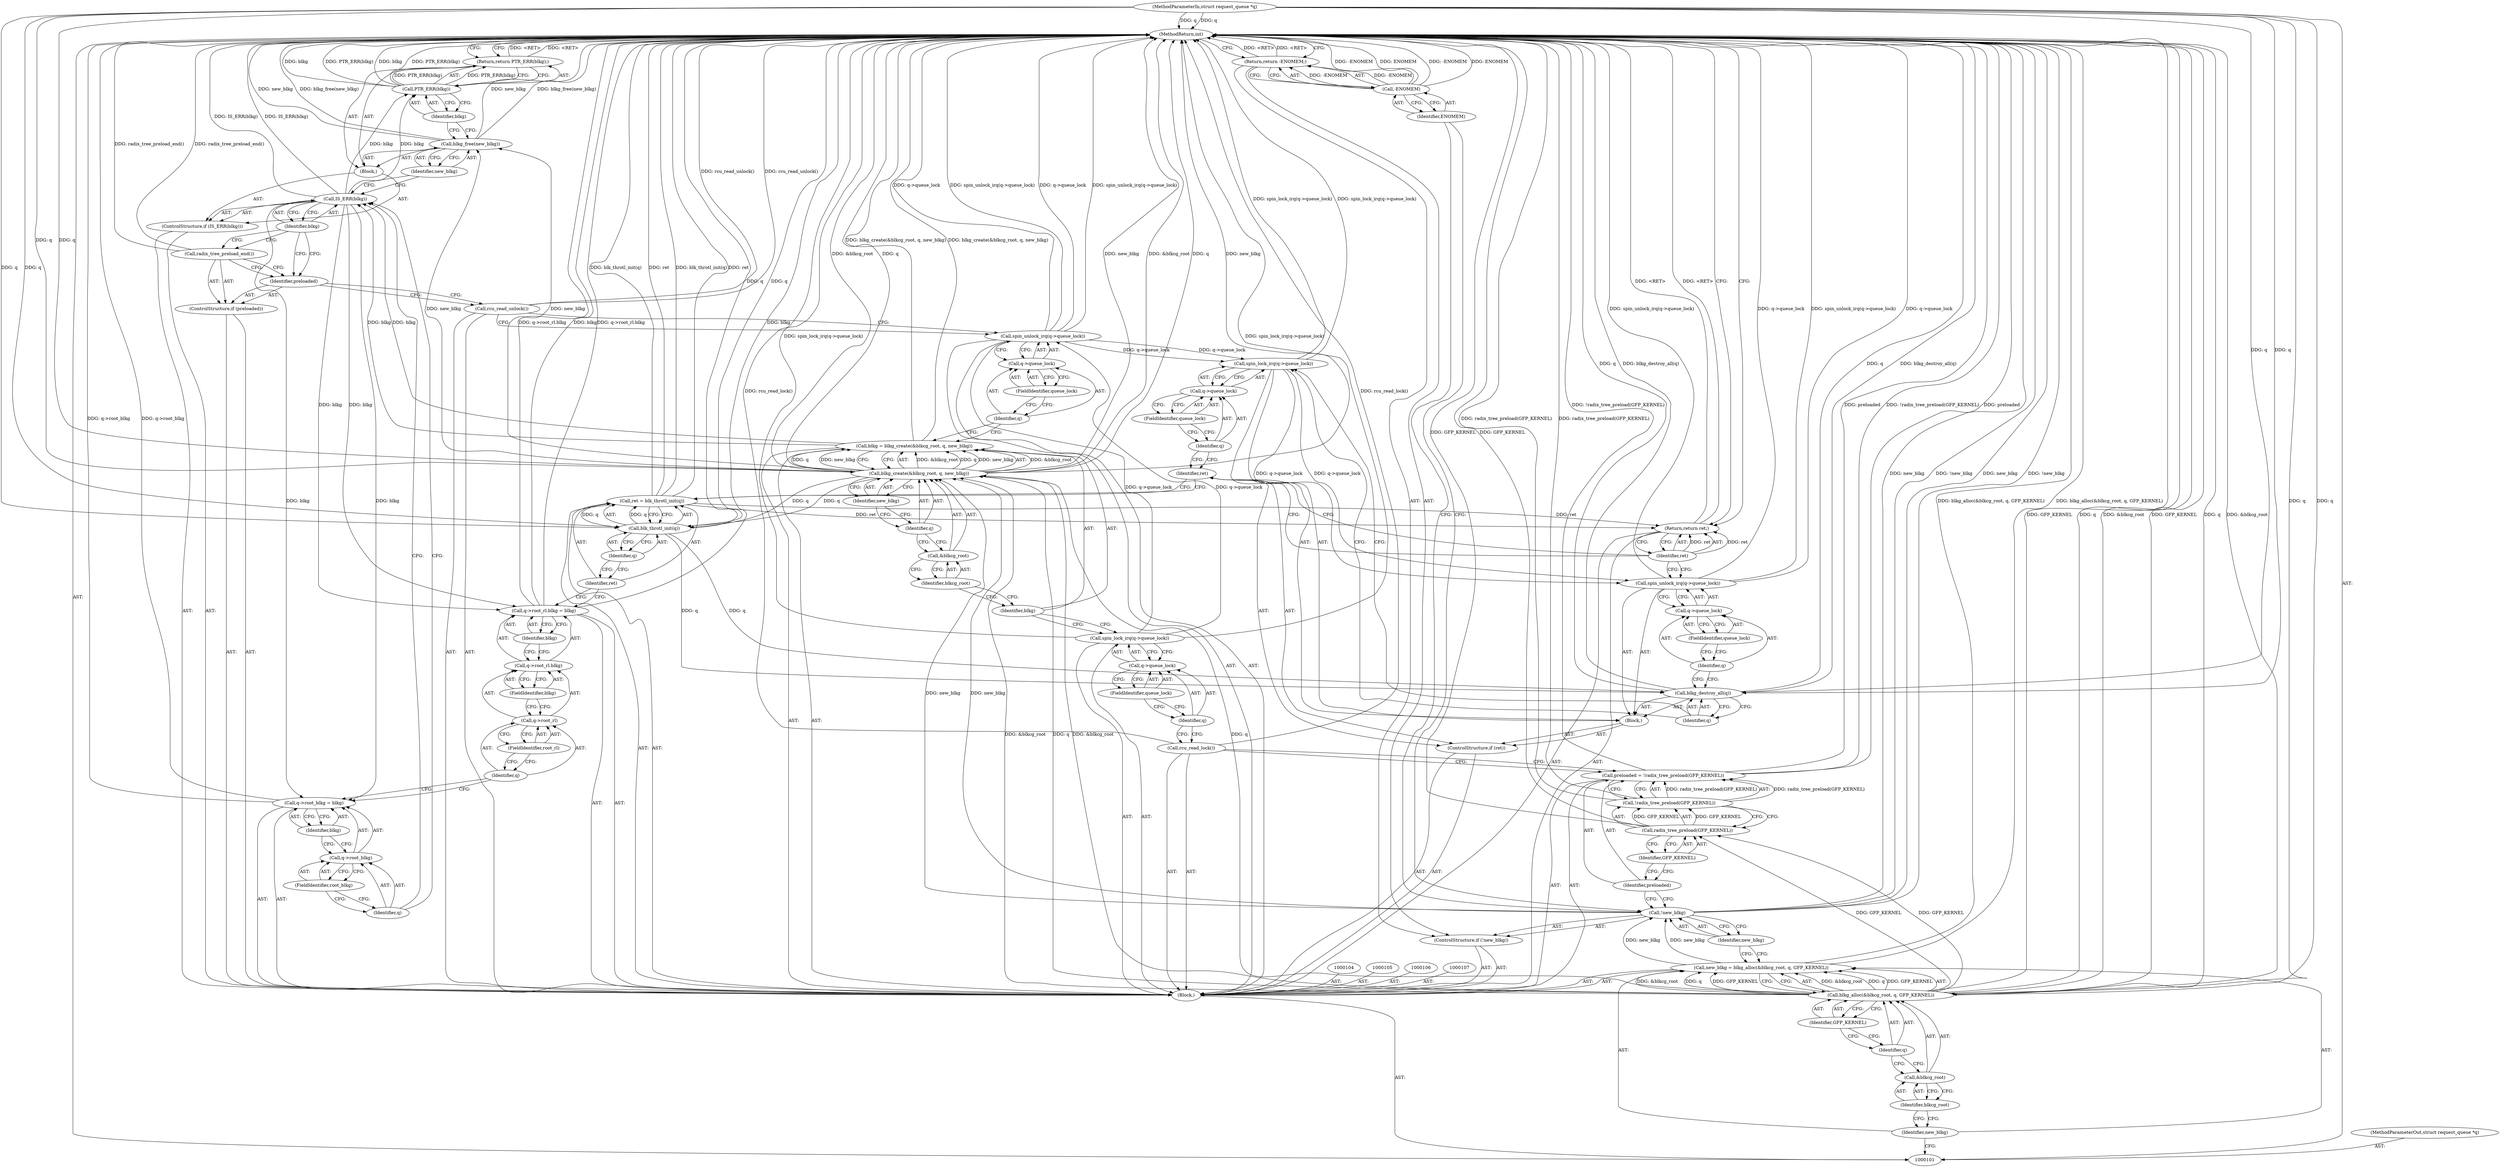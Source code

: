 digraph "1_linux_9b54d816e00425c3a517514e0d677bb3cec49258" {
"1000186" [label="(MethodReturn,int)"];
"1000102" [label="(MethodParameterIn,struct request_queue *q)"];
"1000274" [label="(MethodParameterOut,struct request_queue *q)"];
"1000121" [label="(Call,preloaded = !radix_tree_preload(GFP_KERNEL))"];
"1000122" [label="(Identifier,preloaded)"];
"1000123" [label="(Call,!radix_tree_preload(GFP_KERNEL))"];
"1000124" [label="(Call,radix_tree_preload(GFP_KERNEL))"];
"1000125" [label="(Identifier,GFP_KERNEL)"];
"1000126" [label="(Call,rcu_read_lock())"];
"1000127" [label="(Call,spin_lock_irq(q->queue_lock))"];
"1000128" [label="(Call,q->queue_lock)"];
"1000129" [label="(Identifier,q)"];
"1000130" [label="(FieldIdentifier,queue_lock)"];
"1000103" [label="(Block,)"];
"1000131" [label="(Call,blkg = blkg_create(&blkcg_root, q, new_blkg))"];
"1000132" [label="(Identifier,blkg)"];
"1000134" [label="(Call,&blkcg_root)"];
"1000135" [label="(Identifier,blkcg_root)"];
"1000136" [label="(Identifier,q)"];
"1000137" [label="(Identifier,new_blkg)"];
"1000133" [label="(Call,blkg_create(&blkcg_root, q, new_blkg))"];
"1000138" [label="(Call,spin_unlock_irq(q->queue_lock))"];
"1000139" [label="(Call,q->queue_lock)"];
"1000140" [label="(Identifier,q)"];
"1000141" [label="(FieldIdentifier,queue_lock)"];
"1000142" [label="(Call,rcu_read_unlock())"];
"1000143" [label="(ControlStructure,if (preloaded))"];
"1000144" [label="(Identifier,preloaded)"];
"1000145" [label="(Call,radix_tree_preload_end())"];
"1000146" [label="(ControlStructure,if (IS_ERR(blkg)))"];
"1000148" [label="(Identifier,blkg)"];
"1000149" [label="(Block,)"];
"1000147" [label="(Call,IS_ERR(blkg))"];
"1000151" [label="(Identifier,new_blkg)"];
"1000150" [label="(Call,blkg_free(new_blkg))"];
"1000153" [label="(Call,PTR_ERR(blkg))"];
"1000154" [label="(Identifier,blkg)"];
"1000152" [label="(Return,return PTR_ERR(blkg);)"];
"1000159" [label="(Identifier,blkg)"];
"1000155" [label="(Call,q->root_blkg = blkg)"];
"1000156" [label="(Call,q->root_blkg)"];
"1000157" [label="(Identifier,q)"];
"1000158" [label="(FieldIdentifier,root_blkg)"];
"1000165" [label="(FieldIdentifier,blkg)"];
"1000160" [label="(Call,q->root_rl.blkg = blkg)"];
"1000161" [label="(Call,q->root_rl.blkg)"];
"1000162" [label="(Call,q->root_rl)"];
"1000163" [label="(Identifier,q)"];
"1000166" [label="(Identifier,blkg)"];
"1000164" [label="(FieldIdentifier,root_rl)"];
"1000167" [label="(Call,ret = blk_throtl_init(q))"];
"1000168" [label="(Identifier,ret)"];
"1000170" [label="(Identifier,q)"];
"1000169" [label="(Call,blk_throtl_init(q))"];
"1000171" [label="(ControlStructure,if (ret))"];
"1000173" [label="(Block,)"];
"1000172" [label="(Identifier,ret)"];
"1000175" [label="(Call,q->queue_lock)"];
"1000176" [label="(Identifier,q)"];
"1000177" [label="(FieldIdentifier,queue_lock)"];
"1000174" [label="(Call,spin_lock_irq(q->queue_lock))"];
"1000179" [label="(Identifier,q)"];
"1000178" [label="(Call,blkg_destroy_all(q))"];
"1000181" [label="(Call,q->queue_lock)"];
"1000182" [label="(Identifier,q)"];
"1000180" [label="(Call,spin_unlock_irq(q->queue_lock))"];
"1000183" [label="(FieldIdentifier,queue_lock)"];
"1000184" [label="(Return,return ret;)"];
"1000185" [label="(Identifier,ret)"];
"1000108" [label="(Call,new_blkg = blkg_alloc(&blkcg_root, q, GFP_KERNEL))"];
"1000109" [label="(Identifier,new_blkg)"];
"1000110" [label="(Call,blkg_alloc(&blkcg_root, q, GFP_KERNEL))"];
"1000111" [label="(Call,&blkcg_root)"];
"1000112" [label="(Identifier,blkcg_root)"];
"1000113" [label="(Identifier,q)"];
"1000114" [label="(Identifier,GFP_KERNEL)"];
"1000115" [label="(ControlStructure,if (!new_blkg))"];
"1000116" [label="(Call,!new_blkg)"];
"1000117" [label="(Identifier,new_blkg)"];
"1000120" [label="(Identifier,ENOMEM)"];
"1000118" [label="(Return,return -ENOMEM;)"];
"1000119" [label="(Call,-ENOMEM)"];
"1000186" -> "1000101"  [label="AST: "];
"1000186" -> "1000118"  [label="CFG: "];
"1000186" -> "1000152"  [label="CFG: "];
"1000186" -> "1000184"  [label="CFG: "];
"1000184" -> "1000186"  [label="DDG: <RET>"];
"1000118" -> "1000186"  [label="DDG: <RET>"];
"1000142" -> "1000186"  [label="DDG: rcu_read_unlock()"];
"1000124" -> "1000186"  [label="DDG: GFP_KERNEL"];
"1000150" -> "1000186"  [label="DDG: new_blkg"];
"1000150" -> "1000186"  [label="DDG: blkg_free(new_blkg)"];
"1000167" -> "1000186"  [label="DDG: blk_throtl_init(q)"];
"1000167" -> "1000186"  [label="DDG: ret"];
"1000178" -> "1000186"  [label="DDG: q"];
"1000178" -> "1000186"  [label="DDG: blkg_destroy_all(q)"];
"1000160" -> "1000186"  [label="DDG: blkg"];
"1000160" -> "1000186"  [label="DDG: q->root_rl.blkg"];
"1000180" -> "1000186"  [label="DDG: q->queue_lock"];
"1000180" -> "1000186"  [label="DDG: spin_unlock_irq(q->queue_lock)"];
"1000153" -> "1000186"  [label="DDG: blkg"];
"1000153" -> "1000186"  [label="DDG: PTR_ERR(blkg)"];
"1000119" -> "1000186"  [label="DDG: -ENOMEM"];
"1000119" -> "1000186"  [label="DDG: ENOMEM"];
"1000116" -> "1000186"  [label="DDG: new_blkg"];
"1000116" -> "1000186"  [label="DDG: !new_blkg"];
"1000126" -> "1000186"  [label="DDG: rcu_read_lock()"];
"1000110" -> "1000186"  [label="DDG: GFP_KERNEL"];
"1000110" -> "1000186"  [label="DDG: q"];
"1000110" -> "1000186"  [label="DDG: &blkcg_root"];
"1000121" -> "1000186"  [label="DDG: !radix_tree_preload(GFP_KERNEL)"];
"1000121" -> "1000186"  [label="DDG: preloaded"];
"1000138" -> "1000186"  [label="DDG: q->queue_lock"];
"1000138" -> "1000186"  [label="DDG: spin_unlock_irq(q->queue_lock)"];
"1000133" -> "1000186"  [label="DDG: &blkcg_root"];
"1000133" -> "1000186"  [label="DDG: q"];
"1000133" -> "1000186"  [label="DDG: new_blkg"];
"1000127" -> "1000186"  [label="DDG: spin_lock_irq(q->queue_lock)"];
"1000131" -> "1000186"  [label="DDG: blkg_create(&blkcg_root, q, new_blkg)"];
"1000102" -> "1000186"  [label="DDG: q"];
"1000108" -> "1000186"  [label="DDG: blkg_alloc(&blkcg_root, q, GFP_KERNEL)"];
"1000145" -> "1000186"  [label="DDG: radix_tree_preload_end()"];
"1000169" -> "1000186"  [label="DDG: q"];
"1000155" -> "1000186"  [label="DDG: q->root_blkg"];
"1000147" -> "1000186"  [label="DDG: IS_ERR(blkg)"];
"1000174" -> "1000186"  [label="DDG: spin_lock_irq(q->queue_lock)"];
"1000123" -> "1000186"  [label="DDG: radix_tree_preload(GFP_KERNEL)"];
"1000152" -> "1000186"  [label="DDG: <RET>"];
"1000102" -> "1000101"  [label="AST: "];
"1000102" -> "1000186"  [label="DDG: q"];
"1000102" -> "1000110"  [label="DDG: q"];
"1000102" -> "1000133"  [label="DDG: q"];
"1000102" -> "1000169"  [label="DDG: q"];
"1000102" -> "1000178"  [label="DDG: q"];
"1000274" -> "1000101"  [label="AST: "];
"1000121" -> "1000103"  [label="AST: "];
"1000121" -> "1000123"  [label="CFG: "];
"1000122" -> "1000121"  [label="AST: "];
"1000123" -> "1000121"  [label="AST: "];
"1000126" -> "1000121"  [label="CFG: "];
"1000121" -> "1000186"  [label="DDG: !radix_tree_preload(GFP_KERNEL)"];
"1000121" -> "1000186"  [label="DDG: preloaded"];
"1000123" -> "1000121"  [label="DDG: radix_tree_preload(GFP_KERNEL)"];
"1000122" -> "1000121"  [label="AST: "];
"1000122" -> "1000116"  [label="CFG: "];
"1000125" -> "1000122"  [label="CFG: "];
"1000123" -> "1000121"  [label="AST: "];
"1000123" -> "1000124"  [label="CFG: "];
"1000124" -> "1000123"  [label="AST: "];
"1000121" -> "1000123"  [label="CFG: "];
"1000123" -> "1000186"  [label="DDG: radix_tree_preload(GFP_KERNEL)"];
"1000123" -> "1000121"  [label="DDG: radix_tree_preload(GFP_KERNEL)"];
"1000124" -> "1000123"  [label="DDG: GFP_KERNEL"];
"1000124" -> "1000123"  [label="AST: "];
"1000124" -> "1000125"  [label="CFG: "];
"1000125" -> "1000124"  [label="AST: "];
"1000123" -> "1000124"  [label="CFG: "];
"1000124" -> "1000186"  [label="DDG: GFP_KERNEL"];
"1000124" -> "1000123"  [label="DDG: GFP_KERNEL"];
"1000110" -> "1000124"  [label="DDG: GFP_KERNEL"];
"1000125" -> "1000124"  [label="AST: "];
"1000125" -> "1000122"  [label="CFG: "];
"1000124" -> "1000125"  [label="CFG: "];
"1000126" -> "1000103"  [label="AST: "];
"1000126" -> "1000121"  [label="CFG: "];
"1000129" -> "1000126"  [label="CFG: "];
"1000126" -> "1000186"  [label="DDG: rcu_read_lock()"];
"1000127" -> "1000103"  [label="AST: "];
"1000127" -> "1000128"  [label="CFG: "];
"1000128" -> "1000127"  [label="AST: "];
"1000132" -> "1000127"  [label="CFG: "];
"1000127" -> "1000186"  [label="DDG: spin_lock_irq(q->queue_lock)"];
"1000127" -> "1000138"  [label="DDG: q->queue_lock"];
"1000128" -> "1000127"  [label="AST: "];
"1000128" -> "1000130"  [label="CFG: "];
"1000129" -> "1000128"  [label="AST: "];
"1000130" -> "1000128"  [label="AST: "];
"1000127" -> "1000128"  [label="CFG: "];
"1000129" -> "1000128"  [label="AST: "];
"1000129" -> "1000126"  [label="CFG: "];
"1000130" -> "1000129"  [label="CFG: "];
"1000130" -> "1000128"  [label="AST: "];
"1000130" -> "1000129"  [label="CFG: "];
"1000128" -> "1000130"  [label="CFG: "];
"1000103" -> "1000101"  [label="AST: "];
"1000104" -> "1000103"  [label="AST: "];
"1000105" -> "1000103"  [label="AST: "];
"1000106" -> "1000103"  [label="AST: "];
"1000107" -> "1000103"  [label="AST: "];
"1000108" -> "1000103"  [label="AST: "];
"1000115" -> "1000103"  [label="AST: "];
"1000121" -> "1000103"  [label="AST: "];
"1000126" -> "1000103"  [label="AST: "];
"1000127" -> "1000103"  [label="AST: "];
"1000131" -> "1000103"  [label="AST: "];
"1000138" -> "1000103"  [label="AST: "];
"1000142" -> "1000103"  [label="AST: "];
"1000143" -> "1000103"  [label="AST: "];
"1000146" -> "1000103"  [label="AST: "];
"1000155" -> "1000103"  [label="AST: "];
"1000160" -> "1000103"  [label="AST: "];
"1000167" -> "1000103"  [label="AST: "];
"1000171" -> "1000103"  [label="AST: "];
"1000184" -> "1000103"  [label="AST: "];
"1000131" -> "1000103"  [label="AST: "];
"1000131" -> "1000133"  [label="CFG: "];
"1000132" -> "1000131"  [label="AST: "];
"1000133" -> "1000131"  [label="AST: "];
"1000140" -> "1000131"  [label="CFG: "];
"1000131" -> "1000186"  [label="DDG: blkg_create(&blkcg_root, q, new_blkg)"];
"1000133" -> "1000131"  [label="DDG: &blkcg_root"];
"1000133" -> "1000131"  [label="DDG: q"];
"1000133" -> "1000131"  [label="DDG: new_blkg"];
"1000131" -> "1000147"  [label="DDG: blkg"];
"1000132" -> "1000131"  [label="AST: "];
"1000132" -> "1000127"  [label="CFG: "];
"1000135" -> "1000132"  [label="CFG: "];
"1000134" -> "1000133"  [label="AST: "];
"1000134" -> "1000135"  [label="CFG: "];
"1000135" -> "1000134"  [label="AST: "];
"1000136" -> "1000134"  [label="CFG: "];
"1000135" -> "1000134"  [label="AST: "];
"1000135" -> "1000132"  [label="CFG: "];
"1000134" -> "1000135"  [label="CFG: "];
"1000136" -> "1000133"  [label="AST: "];
"1000136" -> "1000134"  [label="CFG: "];
"1000137" -> "1000136"  [label="CFG: "];
"1000137" -> "1000133"  [label="AST: "];
"1000137" -> "1000136"  [label="CFG: "];
"1000133" -> "1000137"  [label="CFG: "];
"1000133" -> "1000131"  [label="AST: "];
"1000133" -> "1000137"  [label="CFG: "];
"1000134" -> "1000133"  [label="AST: "];
"1000136" -> "1000133"  [label="AST: "];
"1000137" -> "1000133"  [label="AST: "];
"1000131" -> "1000133"  [label="CFG: "];
"1000133" -> "1000186"  [label="DDG: &blkcg_root"];
"1000133" -> "1000186"  [label="DDG: q"];
"1000133" -> "1000186"  [label="DDG: new_blkg"];
"1000133" -> "1000131"  [label="DDG: &blkcg_root"];
"1000133" -> "1000131"  [label="DDG: q"];
"1000133" -> "1000131"  [label="DDG: new_blkg"];
"1000110" -> "1000133"  [label="DDG: &blkcg_root"];
"1000110" -> "1000133"  [label="DDG: q"];
"1000102" -> "1000133"  [label="DDG: q"];
"1000116" -> "1000133"  [label="DDG: new_blkg"];
"1000133" -> "1000150"  [label="DDG: new_blkg"];
"1000133" -> "1000169"  [label="DDG: q"];
"1000138" -> "1000103"  [label="AST: "];
"1000138" -> "1000139"  [label="CFG: "];
"1000139" -> "1000138"  [label="AST: "];
"1000142" -> "1000138"  [label="CFG: "];
"1000138" -> "1000186"  [label="DDG: q->queue_lock"];
"1000138" -> "1000186"  [label="DDG: spin_unlock_irq(q->queue_lock)"];
"1000127" -> "1000138"  [label="DDG: q->queue_lock"];
"1000138" -> "1000174"  [label="DDG: q->queue_lock"];
"1000139" -> "1000138"  [label="AST: "];
"1000139" -> "1000141"  [label="CFG: "];
"1000140" -> "1000139"  [label="AST: "];
"1000141" -> "1000139"  [label="AST: "];
"1000138" -> "1000139"  [label="CFG: "];
"1000140" -> "1000139"  [label="AST: "];
"1000140" -> "1000131"  [label="CFG: "];
"1000141" -> "1000140"  [label="CFG: "];
"1000141" -> "1000139"  [label="AST: "];
"1000141" -> "1000140"  [label="CFG: "];
"1000139" -> "1000141"  [label="CFG: "];
"1000142" -> "1000103"  [label="AST: "];
"1000142" -> "1000138"  [label="CFG: "];
"1000144" -> "1000142"  [label="CFG: "];
"1000142" -> "1000186"  [label="DDG: rcu_read_unlock()"];
"1000143" -> "1000103"  [label="AST: "];
"1000144" -> "1000143"  [label="AST: "];
"1000145" -> "1000143"  [label="AST: "];
"1000144" -> "1000143"  [label="AST: "];
"1000144" -> "1000142"  [label="CFG: "];
"1000145" -> "1000144"  [label="CFG: "];
"1000148" -> "1000144"  [label="CFG: "];
"1000145" -> "1000143"  [label="AST: "];
"1000145" -> "1000144"  [label="CFG: "];
"1000148" -> "1000145"  [label="CFG: "];
"1000145" -> "1000186"  [label="DDG: radix_tree_preload_end()"];
"1000146" -> "1000103"  [label="AST: "];
"1000147" -> "1000146"  [label="AST: "];
"1000149" -> "1000146"  [label="AST: "];
"1000148" -> "1000147"  [label="AST: "];
"1000148" -> "1000145"  [label="CFG: "];
"1000148" -> "1000144"  [label="CFG: "];
"1000147" -> "1000148"  [label="CFG: "];
"1000149" -> "1000146"  [label="AST: "];
"1000150" -> "1000149"  [label="AST: "];
"1000152" -> "1000149"  [label="AST: "];
"1000147" -> "1000146"  [label="AST: "];
"1000147" -> "1000148"  [label="CFG: "];
"1000148" -> "1000147"  [label="AST: "];
"1000151" -> "1000147"  [label="CFG: "];
"1000157" -> "1000147"  [label="CFG: "];
"1000147" -> "1000186"  [label="DDG: IS_ERR(blkg)"];
"1000131" -> "1000147"  [label="DDG: blkg"];
"1000147" -> "1000153"  [label="DDG: blkg"];
"1000147" -> "1000155"  [label="DDG: blkg"];
"1000147" -> "1000160"  [label="DDG: blkg"];
"1000151" -> "1000150"  [label="AST: "];
"1000151" -> "1000147"  [label="CFG: "];
"1000150" -> "1000151"  [label="CFG: "];
"1000150" -> "1000149"  [label="AST: "];
"1000150" -> "1000151"  [label="CFG: "];
"1000151" -> "1000150"  [label="AST: "];
"1000154" -> "1000150"  [label="CFG: "];
"1000150" -> "1000186"  [label="DDG: new_blkg"];
"1000150" -> "1000186"  [label="DDG: blkg_free(new_blkg)"];
"1000133" -> "1000150"  [label="DDG: new_blkg"];
"1000153" -> "1000152"  [label="AST: "];
"1000153" -> "1000154"  [label="CFG: "];
"1000154" -> "1000153"  [label="AST: "];
"1000152" -> "1000153"  [label="CFG: "];
"1000153" -> "1000186"  [label="DDG: blkg"];
"1000153" -> "1000186"  [label="DDG: PTR_ERR(blkg)"];
"1000153" -> "1000152"  [label="DDG: PTR_ERR(blkg)"];
"1000147" -> "1000153"  [label="DDG: blkg"];
"1000154" -> "1000153"  [label="AST: "];
"1000154" -> "1000150"  [label="CFG: "];
"1000153" -> "1000154"  [label="CFG: "];
"1000152" -> "1000149"  [label="AST: "];
"1000152" -> "1000153"  [label="CFG: "];
"1000153" -> "1000152"  [label="AST: "];
"1000186" -> "1000152"  [label="CFG: "];
"1000152" -> "1000186"  [label="DDG: <RET>"];
"1000153" -> "1000152"  [label="DDG: PTR_ERR(blkg)"];
"1000159" -> "1000155"  [label="AST: "];
"1000159" -> "1000156"  [label="CFG: "];
"1000155" -> "1000159"  [label="CFG: "];
"1000155" -> "1000103"  [label="AST: "];
"1000155" -> "1000159"  [label="CFG: "];
"1000156" -> "1000155"  [label="AST: "];
"1000159" -> "1000155"  [label="AST: "];
"1000163" -> "1000155"  [label="CFG: "];
"1000155" -> "1000186"  [label="DDG: q->root_blkg"];
"1000147" -> "1000155"  [label="DDG: blkg"];
"1000156" -> "1000155"  [label="AST: "];
"1000156" -> "1000158"  [label="CFG: "];
"1000157" -> "1000156"  [label="AST: "];
"1000158" -> "1000156"  [label="AST: "];
"1000159" -> "1000156"  [label="CFG: "];
"1000157" -> "1000156"  [label="AST: "];
"1000157" -> "1000147"  [label="CFG: "];
"1000158" -> "1000157"  [label="CFG: "];
"1000158" -> "1000156"  [label="AST: "];
"1000158" -> "1000157"  [label="CFG: "];
"1000156" -> "1000158"  [label="CFG: "];
"1000165" -> "1000161"  [label="AST: "];
"1000165" -> "1000162"  [label="CFG: "];
"1000161" -> "1000165"  [label="CFG: "];
"1000160" -> "1000103"  [label="AST: "];
"1000160" -> "1000166"  [label="CFG: "];
"1000161" -> "1000160"  [label="AST: "];
"1000166" -> "1000160"  [label="AST: "];
"1000168" -> "1000160"  [label="CFG: "];
"1000160" -> "1000186"  [label="DDG: blkg"];
"1000160" -> "1000186"  [label="DDG: q->root_rl.blkg"];
"1000147" -> "1000160"  [label="DDG: blkg"];
"1000161" -> "1000160"  [label="AST: "];
"1000161" -> "1000165"  [label="CFG: "];
"1000162" -> "1000161"  [label="AST: "];
"1000165" -> "1000161"  [label="AST: "];
"1000166" -> "1000161"  [label="CFG: "];
"1000162" -> "1000161"  [label="AST: "];
"1000162" -> "1000164"  [label="CFG: "];
"1000163" -> "1000162"  [label="AST: "];
"1000164" -> "1000162"  [label="AST: "];
"1000165" -> "1000162"  [label="CFG: "];
"1000163" -> "1000162"  [label="AST: "];
"1000163" -> "1000155"  [label="CFG: "];
"1000164" -> "1000163"  [label="CFG: "];
"1000166" -> "1000160"  [label="AST: "];
"1000166" -> "1000161"  [label="CFG: "];
"1000160" -> "1000166"  [label="CFG: "];
"1000164" -> "1000162"  [label="AST: "];
"1000164" -> "1000163"  [label="CFG: "];
"1000162" -> "1000164"  [label="CFG: "];
"1000167" -> "1000103"  [label="AST: "];
"1000167" -> "1000169"  [label="CFG: "];
"1000168" -> "1000167"  [label="AST: "];
"1000169" -> "1000167"  [label="AST: "];
"1000172" -> "1000167"  [label="CFG: "];
"1000167" -> "1000186"  [label="DDG: blk_throtl_init(q)"];
"1000167" -> "1000186"  [label="DDG: ret"];
"1000169" -> "1000167"  [label="DDG: q"];
"1000167" -> "1000184"  [label="DDG: ret"];
"1000168" -> "1000167"  [label="AST: "];
"1000168" -> "1000160"  [label="CFG: "];
"1000170" -> "1000168"  [label="CFG: "];
"1000170" -> "1000169"  [label="AST: "];
"1000170" -> "1000168"  [label="CFG: "];
"1000169" -> "1000170"  [label="CFG: "];
"1000169" -> "1000167"  [label="AST: "];
"1000169" -> "1000170"  [label="CFG: "];
"1000170" -> "1000169"  [label="AST: "];
"1000167" -> "1000169"  [label="CFG: "];
"1000169" -> "1000186"  [label="DDG: q"];
"1000169" -> "1000167"  [label="DDG: q"];
"1000133" -> "1000169"  [label="DDG: q"];
"1000102" -> "1000169"  [label="DDG: q"];
"1000169" -> "1000178"  [label="DDG: q"];
"1000171" -> "1000103"  [label="AST: "];
"1000172" -> "1000171"  [label="AST: "];
"1000173" -> "1000171"  [label="AST: "];
"1000173" -> "1000171"  [label="AST: "];
"1000174" -> "1000173"  [label="AST: "];
"1000178" -> "1000173"  [label="AST: "];
"1000180" -> "1000173"  [label="AST: "];
"1000172" -> "1000171"  [label="AST: "];
"1000172" -> "1000167"  [label="CFG: "];
"1000176" -> "1000172"  [label="CFG: "];
"1000185" -> "1000172"  [label="CFG: "];
"1000175" -> "1000174"  [label="AST: "];
"1000175" -> "1000177"  [label="CFG: "];
"1000176" -> "1000175"  [label="AST: "];
"1000177" -> "1000175"  [label="AST: "];
"1000174" -> "1000175"  [label="CFG: "];
"1000176" -> "1000175"  [label="AST: "];
"1000176" -> "1000172"  [label="CFG: "];
"1000177" -> "1000176"  [label="CFG: "];
"1000177" -> "1000175"  [label="AST: "];
"1000177" -> "1000176"  [label="CFG: "];
"1000175" -> "1000177"  [label="CFG: "];
"1000174" -> "1000173"  [label="AST: "];
"1000174" -> "1000175"  [label="CFG: "];
"1000175" -> "1000174"  [label="AST: "];
"1000179" -> "1000174"  [label="CFG: "];
"1000174" -> "1000186"  [label="DDG: spin_lock_irq(q->queue_lock)"];
"1000138" -> "1000174"  [label="DDG: q->queue_lock"];
"1000174" -> "1000180"  [label="DDG: q->queue_lock"];
"1000179" -> "1000178"  [label="AST: "];
"1000179" -> "1000174"  [label="CFG: "];
"1000178" -> "1000179"  [label="CFG: "];
"1000178" -> "1000173"  [label="AST: "];
"1000178" -> "1000179"  [label="CFG: "];
"1000179" -> "1000178"  [label="AST: "];
"1000182" -> "1000178"  [label="CFG: "];
"1000178" -> "1000186"  [label="DDG: q"];
"1000178" -> "1000186"  [label="DDG: blkg_destroy_all(q)"];
"1000169" -> "1000178"  [label="DDG: q"];
"1000102" -> "1000178"  [label="DDG: q"];
"1000181" -> "1000180"  [label="AST: "];
"1000181" -> "1000183"  [label="CFG: "];
"1000182" -> "1000181"  [label="AST: "];
"1000183" -> "1000181"  [label="AST: "];
"1000180" -> "1000181"  [label="CFG: "];
"1000182" -> "1000181"  [label="AST: "];
"1000182" -> "1000178"  [label="CFG: "];
"1000183" -> "1000182"  [label="CFG: "];
"1000180" -> "1000173"  [label="AST: "];
"1000180" -> "1000181"  [label="CFG: "];
"1000181" -> "1000180"  [label="AST: "];
"1000185" -> "1000180"  [label="CFG: "];
"1000180" -> "1000186"  [label="DDG: q->queue_lock"];
"1000180" -> "1000186"  [label="DDG: spin_unlock_irq(q->queue_lock)"];
"1000174" -> "1000180"  [label="DDG: q->queue_lock"];
"1000183" -> "1000181"  [label="AST: "];
"1000183" -> "1000182"  [label="CFG: "];
"1000181" -> "1000183"  [label="CFG: "];
"1000184" -> "1000103"  [label="AST: "];
"1000184" -> "1000185"  [label="CFG: "];
"1000185" -> "1000184"  [label="AST: "];
"1000186" -> "1000184"  [label="CFG: "];
"1000184" -> "1000186"  [label="DDG: <RET>"];
"1000185" -> "1000184"  [label="DDG: ret"];
"1000167" -> "1000184"  [label="DDG: ret"];
"1000185" -> "1000184"  [label="AST: "];
"1000185" -> "1000180"  [label="CFG: "];
"1000185" -> "1000172"  [label="CFG: "];
"1000184" -> "1000185"  [label="CFG: "];
"1000185" -> "1000184"  [label="DDG: ret"];
"1000108" -> "1000103"  [label="AST: "];
"1000108" -> "1000110"  [label="CFG: "];
"1000109" -> "1000108"  [label="AST: "];
"1000110" -> "1000108"  [label="AST: "];
"1000117" -> "1000108"  [label="CFG: "];
"1000108" -> "1000186"  [label="DDG: blkg_alloc(&blkcg_root, q, GFP_KERNEL)"];
"1000110" -> "1000108"  [label="DDG: &blkcg_root"];
"1000110" -> "1000108"  [label="DDG: q"];
"1000110" -> "1000108"  [label="DDG: GFP_KERNEL"];
"1000108" -> "1000116"  [label="DDG: new_blkg"];
"1000109" -> "1000108"  [label="AST: "];
"1000109" -> "1000101"  [label="CFG: "];
"1000112" -> "1000109"  [label="CFG: "];
"1000110" -> "1000108"  [label="AST: "];
"1000110" -> "1000114"  [label="CFG: "];
"1000111" -> "1000110"  [label="AST: "];
"1000113" -> "1000110"  [label="AST: "];
"1000114" -> "1000110"  [label="AST: "];
"1000108" -> "1000110"  [label="CFG: "];
"1000110" -> "1000186"  [label="DDG: GFP_KERNEL"];
"1000110" -> "1000186"  [label="DDG: q"];
"1000110" -> "1000186"  [label="DDG: &blkcg_root"];
"1000110" -> "1000108"  [label="DDG: &blkcg_root"];
"1000110" -> "1000108"  [label="DDG: q"];
"1000110" -> "1000108"  [label="DDG: GFP_KERNEL"];
"1000102" -> "1000110"  [label="DDG: q"];
"1000110" -> "1000124"  [label="DDG: GFP_KERNEL"];
"1000110" -> "1000133"  [label="DDG: &blkcg_root"];
"1000110" -> "1000133"  [label="DDG: q"];
"1000111" -> "1000110"  [label="AST: "];
"1000111" -> "1000112"  [label="CFG: "];
"1000112" -> "1000111"  [label="AST: "];
"1000113" -> "1000111"  [label="CFG: "];
"1000112" -> "1000111"  [label="AST: "];
"1000112" -> "1000109"  [label="CFG: "];
"1000111" -> "1000112"  [label="CFG: "];
"1000113" -> "1000110"  [label="AST: "];
"1000113" -> "1000111"  [label="CFG: "];
"1000114" -> "1000113"  [label="CFG: "];
"1000114" -> "1000110"  [label="AST: "];
"1000114" -> "1000113"  [label="CFG: "];
"1000110" -> "1000114"  [label="CFG: "];
"1000115" -> "1000103"  [label="AST: "];
"1000116" -> "1000115"  [label="AST: "];
"1000118" -> "1000115"  [label="AST: "];
"1000116" -> "1000115"  [label="AST: "];
"1000116" -> "1000117"  [label="CFG: "];
"1000117" -> "1000116"  [label="AST: "];
"1000120" -> "1000116"  [label="CFG: "];
"1000122" -> "1000116"  [label="CFG: "];
"1000116" -> "1000186"  [label="DDG: new_blkg"];
"1000116" -> "1000186"  [label="DDG: !new_blkg"];
"1000108" -> "1000116"  [label="DDG: new_blkg"];
"1000116" -> "1000133"  [label="DDG: new_blkg"];
"1000117" -> "1000116"  [label="AST: "];
"1000117" -> "1000108"  [label="CFG: "];
"1000116" -> "1000117"  [label="CFG: "];
"1000120" -> "1000119"  [label="AST: "];
"1000120" -> "1000116"  [label="CFG: "];
"1000119" -> "1000120"  [label="CFG: "];
"1000118" -> "1000115"  [label="AST: "];
"1000118" -> "1000119"  [label="CFG: "];
"1000119" -> "1000118"  [label="AST: "];
"1000186" -> "1000118"  [label="CFG: "];
"1000118" -> "1000186"  [label="DDG: <RET>"];
"1000119" -> "1000118"  [label="DDG: -ENOMEM"];
"1000119" -> "1000118"  [label="AST: "];
"1000119" -> "1000120"  [label="CFG: "];
"1000120" -> "1000119"  [label="AST: "];
"1000118" -> "1000119"  [label="CFG: "];
"1000119" -> "1000186"  [label="DDG: -ENOMEM"];
"1000119" -> "1000186"  [label="DDG: ENOMEM"];
"1000119" -> "1000118"  [label="DDG: -ENOMEM"];
}
